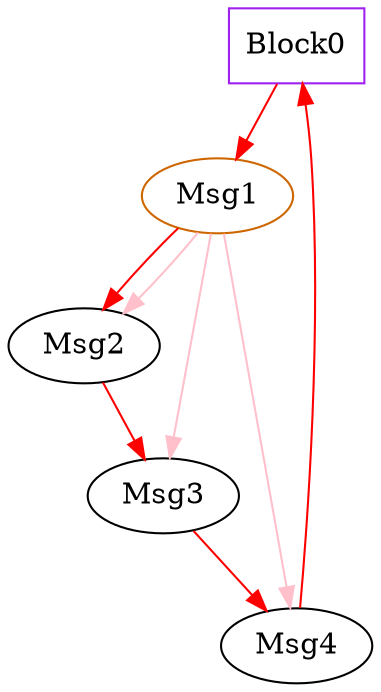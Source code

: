 digraph "reference-loop3" {
  node [cpu=0 pattern=ref1 type=tmsg toffs=0 tef=0 patentry=0 patexit=0 fid=1 style=filled color=black fillcolor=white shape=oval]
  Block0 [type=block tperiod=1000000000 patexit=1 qlo=1 color=purple shape=rectangle]
  Msg1 [patentry=1 gid=1 evtno=1 par="0x100009e4" color=darkorange3]
  Msg2 [gid=2 evtno=2 par="0x225002" toffs=200000000]
  Msg3 [gid=3 evtno=3 par="0x225003" toffs=300000000]
  Msg4 [gid=4 evtno=4 par="0x225004" toffs=400000000]
  Block0 -> Msg1 -> Msg2 -> Msg3 -> Msg4 -> Block0 [type=defdst color=red]
  Msg1 -> Msg2 [type=reference fieldhead="0x8" fieldtail=8 fieldwidth=64 color=pink]
  Msg1 -> Msg3 [type=reference fieldhead="0x10" fieldtail="0x10" fieldwidth=64 color=pink]
  Msg1 -> Msg4 [type=reference fieldhead="0x14" fieldtail="0x18" fieldwidth=32 color=pink]
}
